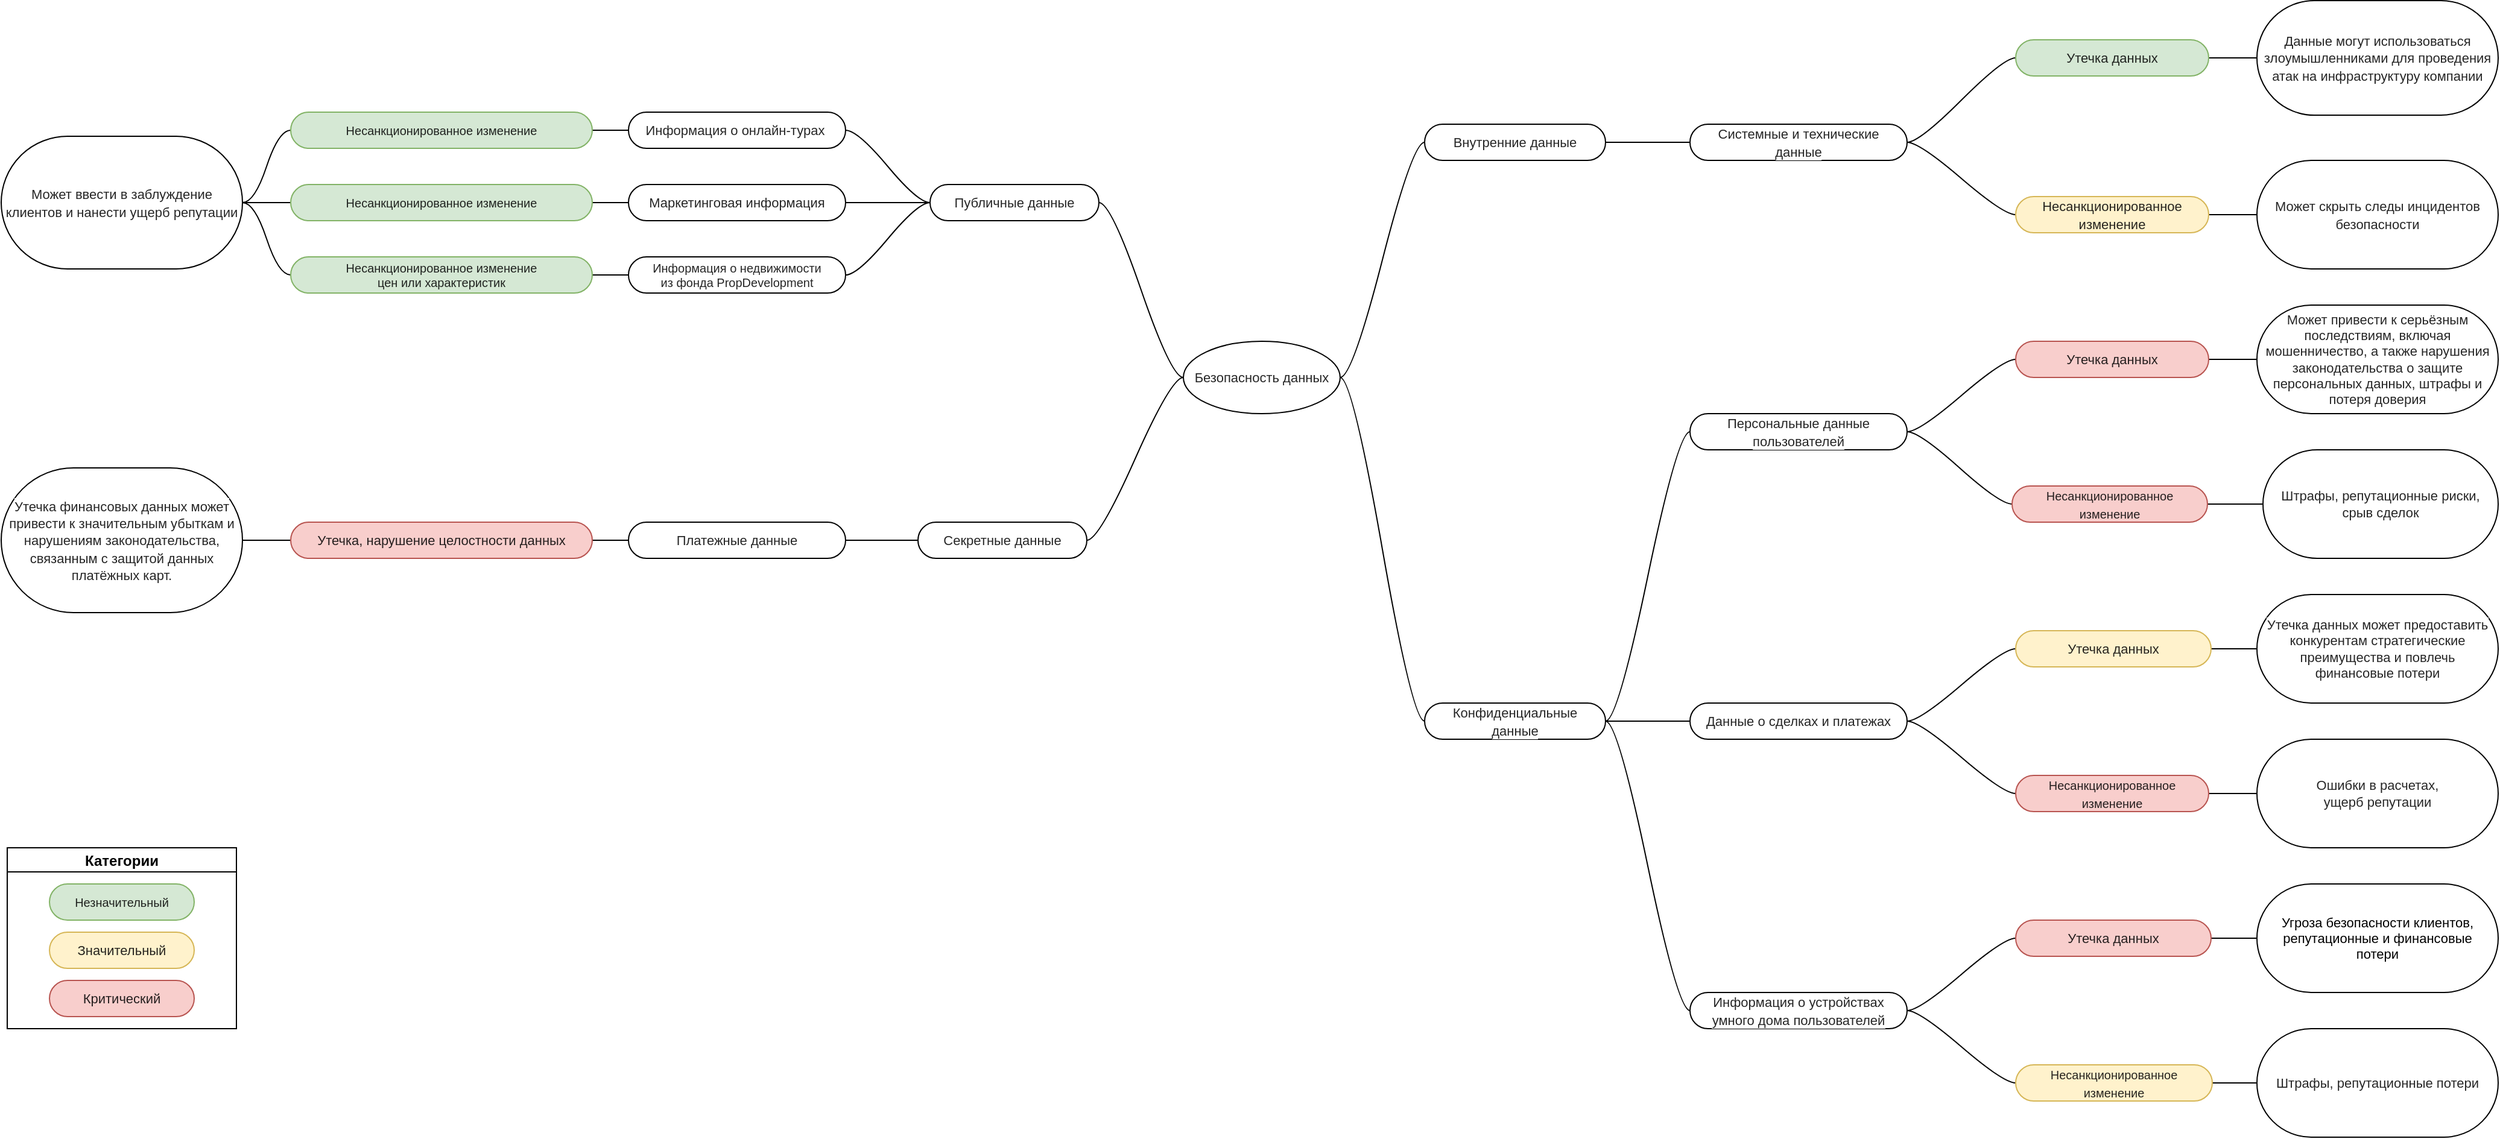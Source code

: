 <mxfile version="24.8.9">
  <diagram name="Страница — 1" id="ZLk0wpcOrdVUAG72wh9_">
    <mxGraphModel grid="1" page="1" gridSize="10" guides="1" tooltips="1" connect="1" arrows="1" fold="1" pageScale="1" pageWidth="827" pageHeight="1169" math="0" shadow="0">
      <root>
        <mxCell id="0" />
        <mxCell id="1" parent="0" />
        <mxCell id="mfOrz1sO9TEt-c64eaKJ-34" value="" style="edgeStyle=entityRelationEdgeStyle;rounded=0;orthogonalLoop=1;jettySize=auto;html=1;startArrow=none;endArrow=none;segment=10;curved=1;sourcePerimeterSpacing=0;targetPerimeterSpacing=0;" edge="1" parent="1" source="mfOrz1sO9TEt-c64eaKJ-30" target="mfOrz1sO9TEt-c64eaKJ-33">
          <mxGeometry relative="1" as="geometry" />
        </mxCell>
        <mxCell id="mfOrz1sO9TEt-c64eaKJ-30" value="&lt;span style=&quot;box-sizing: inherit; color: rgba(0, 0, 0, 0.85); font-family: &amp;quot;YS Text&amp;quot;, sans-serif; text-align: left; white-space-collapse: preserve-breaks; background-color: rgb(255, 255, 255);&quot;&gt;&lt;font style=&quot;font-size: 11px;&quot;&gt;Секретные данные&lt;/font&gt;&lt;/span&gt;" style="whiteSpace=wrap;html=1;rounded=1;arcSize=50;align=center;verticalAlign=middle;strokeWidth=1;autosize=1;spacing=4;treeFolding=1;treeMoving=1;newEdgeStyle={&quot;edgeStyle&quot;:&quot;entityRelationEdgeStyle&quot;,&quot;startArrow&quot;:&quot;none&quot;,&quot;endArrow&quot;:&quot;none&quot;,&quot;segment&quot;:10,&quot;curved&quot;:1,&quot;sourcePerimeterSpacing&quot;:0,&quot;targetPerimeterSpacing&quot;:0};" vertex="1" parent="1">
          <mxGeometry x="160" y="500" width="140" height="30" as="geometry" />
        </mxCell>
        <mxCell id="mfOrz1sO9TEt-c64eaKJ-32" style="edgeStyle=entityRelationEdgeStyle;rounded=0;orthogonalLoop=1;jettySize=auto;html=1;startArrow=none;endArrow=none;segment=10;curved=1;sourcePerimeterSpacing=0;targetPerimeterSpacing=0;entryX=1;entryY=0.5;entryDx=0;entryDy=0;exitX=0;exitY=0.5;exitDx=0;exitDy=0;" edge="1" parent="1" source="mfOrz1sO9TEt-c64eaKJ-6" target="mfOrz1sO9TEt-c64eaKJ-30">
          <mxGeometry relative="1" as="geometry" />
        </mxCell>
        <mxCell id="mfOrz1sO9TEt-c64eaKJ-6" value="&lt;span style=&quot;color: rgba(0, 0, 0, 0.85); font-family: &amp;quot;YS Text&amp;quot;, sans-serif; text-align: start; white-space-collapse: preserve; background-color: rgb(255, 255, 255);&quot;&gt;Безопасность данных&lt;/span&gt;" style="ellipse;whiteSpace=wrap;html=1;align=center;treeFolding=1;treeMoving=1;newEdgeStyle={&quot;edgeStyle&quot;:&quot;entityRelationEdgeStyle&quot;,&quot;startArrow&quot;:&quot;none&quot;,&quot;endArrow&quot;:&quot;none&quot;,&quot;segment&quot;:10,&quot;curved&quot;:1,&quot;sourcePerimeterSpacing&quot;:0,&quot;targetPerimeterSpacing&quot;:0};fontSize=11;" vertex="1" parent="1">
          <mxGeometry x="380" y="350" width="130" height="60" as="geometry" />
        </mxCell>
        <mxCell id="mfOrz1sO9TEt-c64eaKJ-2" value="" style="edgeStyle=entityRelationEdgeStyle;startArrow=none;endArrow=none;segment=10;curved=1;sourcePerimeterSpacing=0;targetPerimeterSpacing=0;rounded=0;" edge="1" parent="1" source="mfOrz1sO9TEt-c64eaKJ-6" target="mfOrz1sO9TEt-c64eaKJ-7">
          <mxGeometry relative="1" as="geometry" />
        </mxCell>
        <mxCell id="mfOrz1sO9TEt-c64eaKJ-4" value="" style="edgeStyle=entityRelationEdgeStyle;startArrow=none;endArrow=none;segment=10;curved=1;sourcePerimeterSpacing=0;targetPerimeterSpacing=0;rounded=0;" edge="1" parent="1" source="mfOrz1sO9TEt-c64eaKJ-6" target="mfOrz1sO9TEt-c64eaKJ-9">
          <mxGeometry relative="1" as="geometry" />
        </mxCell>
        <mxCell id="mfOrz1sO9TEt-c64eaKJ-31" style="edgeStyle=entityRelationEdgeStyle;rounded=0;orthogonalLoop=1;jettySize=auto;html=1;startArrow=none;endArrow=none;segment=10;curved=1;sourcePerimeterSpacing=0;targetPerimeterSpacing=0;entryX=0;entryY=0.5;entryDx=0;entryDy=0;exitX=1;exitY=0.5;exitDx=0;exitDy=0;" edge="1" parent="1" source="mfOrz1sO9TEt-c64eaKJ-6" target="mfOrz1sO9TEt-c64eaKJ-29">
          <mxGeometry relative="1" as="geometry">
            <Array as="points">
              <mxPoint x="400" y="810" />
              <mxPoint x="420" y="790" />
            </Array>
          </mxGeometry>
        </mxCell>
        <mxCell id="mfOrz1sO9TEt-c64eaKJ-43" value="" style="edgeStyle=entityRelationEdgeStyle;rounded=0;orthogonalLoop=1;jettySize=auto;html=1;startArrow=none;endArrow=none;segment=10;curved=1;sourcePerimeterSpacing=0;targetPerimeterSpacing=0;" edge="1" parent="1" source="mfOrz1sO9TEt-c64eaKJ-9" target="mfOrz1sO9TEt-c64eaKJ-42">
          <mxGeometry relative="1" as="geometry" />
        </mxCell>
        <mxCell id="mfOrz1sO9TEt-c64eaKJ-45" value="" style="edgeStyle=entityRelationEdgeStyle;rounded=0;orthogonalLoop=1;jettySize=auto;html=1;startArrow=none;endArrow=none;segment=10;curved=1;sourcePerimeterSpacing=0;targetPerimeterSpacing=0;" edge="1" parent="1" source="mfOrz1sO9TEt-c64eaKJ-9" target="mfOrz1sO9TEt-c64eaKJ-44">
          <mxGeometry relative="1" as="geometry" />
        </mxCell>
        <mxCell id="mfOrz1sO9TEt-c64eaKJ-47" value="" style="edgeStyle=entityRelationEdgeStyle;rounded=0;orthogonalLoop=1;jettySize=auto;html=1;startArrow=none;endArrow=none;segment=10;curved=1;sourcePerimeterSpacing=0;targetPerimeterSpacing=0;" edge="1" parent="1" source="mfOrz1sO9TEt-c64eaKJ-9" target="mfOrz1sO9TEt-c64eaKJ-46">
          <mxGeometry relative="1" as="geometry" />
        </mxCell>
        <mxCell id="mfOrz1sO9TEt-c64eaKJ-9" value="&lt;span style=&quot;color: rgba(0, 0, 0, 0.85); font-family: &amp;quot;YS Text&amp;quot;, sans-serif; text-align: left; white-space-collapse: preserve-breaks; background-color: rgb(255, 255, 255);&quot;&gt;Публичные данные&lt;/span&gt;" style="whiteSpace=wrap;html=1;rounded=1;arcSize=50;align=center;verticalAlign=middle;strokeWidth=1;autosize=1;spacing=4;treeFolding=1;treeMoving=1;newEdgeStyle={&quot;edgeStyle&quot;:&quot;entityRelationEdgeStyle&quot;,&quot;startArrow&quot;:&quot;none&quot;,&quot;endArrow&quot;:&quot;none&quot;,&quot;segment&quot;:10,&quot;curved&quot;:1,&quot;sourcePerimeterSpacing&quot;:0,&quot;targetPerimeterSpacing&quot;:0};fontSize=11;" vertex="1" parent="1">
          <mxGeometry x="170" y="220" width="140" height="30" as="geometry" />
        </mxCell>
        <mxCell id="mfOrz1sO9TEt-c64eaKJ-85" style="edgeStyle=entityRelationEdgeStyle;rounded=0;orthogonalLoop=1;jettySize=auto;html=1;startArrow=none;endArrow=none;segment=10;curved=1;sourcePerimeterSpacing=0;targetPerimeterSpacing=0;entryX=0;entryY=0.5;entryDx=0;entryDy=0;" edge="1" parent="1" source="mfOrz1sO9TEt-c64eaKJ-29" target="mfOrz1sO9TEt-c64eaKJ-84">
          <mxGeometry relative="1" as="geometry" />
        </mxCell>
        <mxCell id="mfOrz1sO9TEt-c64eaKJ-29" value="&lt;span style=&quot;box-sizing: inherit; color: rgba(0, 0, 0, 0.85); font-family: &amp;quot;YS Text&amp;quot;, sans-serif; text-align: left; white-space-collapse: preserve-breaks; background-color: rgb(255, 255, 255);&quot;&gt;Внутренние данные&lt;/span&gt;" style="whiteSpace=wrap;html=1;rounded=1;arcSize=50;align=center;verticalAlign=middle;strokeWidth=1;autosize=1;spacing=4;treeFolding=1;treeMoving=1;newEdgeStyle={&quot;edgeStyle&quot;:&quot;entityRelationEdgeStyle&quot;,&quot;startArrow&quot;:&quot;none&quot;,&quot;endArrow&quot;:&quot;none&quot;,&quot;segment&quot;:10,&quot;curved&quot;:1,&quot;sourcePerimeterSpacing&quot;:0,&quot;targetPerimeterSpacing&quot;:0};fontSize=11;fontStyle=0" vertex="1" parent="1">
          <mxGeometry x="580" y="170" width="150" height="30" as="geometry" />
        </mxCell>
        <mxCell id="mfOrz1sO9TEt-c64eaKJ-64" style="edgeStyle=entityRelationEdgeStyle;rounded=0;orthogonalLoop=1;jettySize=auto;html=1;startArrow=none;endArrow=none;segment=10;curved=1;sourcePerimeterSpacing=0;targetPerimeterSpacing=0;entryX=0;entryY=0.5;entryDx=0;entryDy=0;" edge="1" parent="1" source="mfOrz1sO9TEt-c64eaKJ-7" target="mfOrz1sO9TEt-c64eaKJ-59">
          <mxGeometry relative="1" as="geometry" />
        </mxCell>
        <mxCell id="mfOrz1sO9TEt-c64eaKJ-65" style="edgeStyle=entityRelationEdgeStyle;rounded=0;orthogonalLoop=1;jettySize=auto;html=1;startArrow=none;endArrow=none;segment=10;curved=1;sourcePerimeterSpacing=0;targetPerimeterSpacing=0;entryX=0;entryY=0.5;entryDx=0;entryDy=0;" edge="1" parent="1" source="mfOrz1sO9TEt-c64eaKJ-7" target="mfOrz1sO9TEt-c64eaKJ-58">
          <mxGeometry relative="1" as="geometry" />
        </mxCell>
        <mxCell id="mfOrz1sO9TEt-c64eaKJ-66" style="edgeStyle=entityRelationEdgeStyle;rounded=0;orthogonalLoop=1;jettySize=auto;html=1;startArrow=none;endArrow=none;segment=10;curved=1;sourcePerimeterSpacing=0;targetPerimeterSpacing=0;entryX=0;entryY=0.5;entryDx=0;entryDy=0;" edge="1" parent="1" source="mfOrz1sO9TEt-c64eaKJ-7" target="mfOrz1sO9TEt-c64eaKJ-61">
          <mxGeometry relative="1" as="geometry" />
        </mxCell>
        <mxCell id="mfOrz1sO9TEt-c64eaKJ-7" value="&lt;span style=&quot;box-sizing: inherit; color: rgba(0, 0, 0, 0.85); font-family: &amp;quot;YS Text&amp;quot;, sans-serif; text-align: left; white-space-collapse: preserve-breaks; background-color: rgb(255, 255, 255);&quot;&gt;&lt;font style=&quot;font-size: 11px;&quot;&gt;Конфиденциальные данные&lt;/font&gt;&lt;/span&gt;" style="whiteSpace=wrap;html=1;rounded=1;arcSize=50;align=center;verticalAlign=middle;strokeWidth=1;autosize=1;spacing=4;treeFolding=1;treeMoving=1;newEdgeStyle={&quot;edgeStyle&quot;:&quot;entityRelationEdgeStyle&quot;,&quot;startArrow&quot;:&quot;none&quot;,&quot;endArrow&quot;:&quot;none&quot;,&quot;segment&quot;:10,&quot;curved&quot;:1,&quot;sourcePerimeterSpacing&quot;:0,&quot;targetPerimeterSpacing&quot;:0};" vertex="1" parent="1">
          <mxGeometry x="580" y="650" width="150" height="30" as="geometry" />
        </mxCell>
        <mxCell id="mfOrz1sO9TEt-c64eaKJ-36" value="" style="edgeStyle=entityRelationEdgeStyle;rounded=0;orthogonalLoop=1;jettySize=auto;html=1;startArrow=none;endArrow=none;segment=10;curved=1;sourcePerimeterSpacing=0;targetPerimeterSpacing=0;" edge="1" parent="1" source="mfOrz1sO9TEt-c64eaKJ-33" target="mfOrz1sO9TEt-c64eaKJ-35">
          <mxGeometry relative="1" as="geometry" />
        </mxCell>
        <mxCell id="mfOrz1sO9TEt-c64eaKJ-33" value="&lt;span style=&quot;box-sizing: inherit; color: rgba(0, 0, 0, 0.85); font-family: &amp;quot;YS Text&amp;quot;, sans-serif; text-align: left; white-space-collapse: preserve-breaks; background-color: rgb(255, 255, 255);&quot;&gt;&lt;font style=&quot;font-size: 11px;&quot;&gt;Платежные данные&lt;/font&gt;&lt;/span&gt;" style="whiteSpace=wrap;html=1;rounded=1;arcSize=50;align=center;verticalAlign=middle;strokeWidth=1;autosize=1;spacing=4;treeFolding=1;treeMoving=1;newEdgeStyle={&quot;edgeStyle&quot;:&quot;entityRelationEdgeStyle&quot;,&quot;startArrow&quot;:&quot;none&quot;,&quot;endArrow&quot;:&quot;none&quot;,&quot;segment&quot;:10,&quot;curved&quot;:1,&quot;sourcePerimeterSpacing&quot;:0,&quot;targetPerimeterSpacing&quot;:0};" vertex="1" parent="1">
          <mxGeometry x="-80" y="500" width="180" height="30" as="geometry" />
        </mxCell>
        <mxCell id="mfOrz1sO9TEt-c64eaKJ-41" value="" style="edgeStyle=entityRelationEdgeStyle;rounded=0;orthogonalLoop=1;jettySize=auto;html=1;startArrow=none;endArrow=none;segment=10;curved=1;sourcePerimeterSpacing=0;targetPerimeterSpacing=0;" edge="1" parent="1" source="mfOrz1sO9TEt-c64eaKJ-35" target="mfOrz1sO9TEt-c64eaKJ-40">
          <mxGeometry relative="1" as="geometry" />
        </mxCell>
        <mxCell id="mfOrz1sO9TEt-c64eaKJ-35" value="&lt;span style=&quot;box-sizing: inherit; color: rgba(0, 0, 0, 0.85); font-family: &amp;quot;YS Text&amp;quot;, sans-serif; text-align: left; white-space-collapse: preserve-breaks;&quot;&gt;&lt;font style=&quot;font-size: 11px;&quot;&gt;Утечка, нарушение целостности данных&lt;/font&gt;&lt;/span&gt;" style="whiteSpace=wrap;html=1;rounded=1;arcSize=50;align=center;verticalAlign=middle;strokeWidth=1;autosize=1;spacing=4;treeFolding=1;treeMoving=1;newEdgeStyle={&quot;edgeStyle&quot;:&quot;entityRelationEdgeStyle&quot;,&quot;startArrow&quot;:&quot;none&quot;,&quot;endArrow&quot;:&quot;none&quot;,&quot;segment&quot;:10,&quot;curved&quot;:1,&quot;sourcePerimeterSpacing&quot;:0,&quot;targetPerimeterSpacing&quot;:0};fillColor=#f8cecc;strokeColor=#b85450;labelBackgroundColor=none;" vertex="1" parent="1">
          <mxGeometry x="-360" y="500" width="250" height="30" as="geometry" />
        </mxCell>
        <mxCell id="mfOrz1sO9TEt-c64eaKJ-40" value="&lt;span style=&quot;color: rgba(0, 0, 0, 0.85); font-family: &amp;quot;YS Text&amp;quot;, sans-serif; text-align: left; white-space-collapse: preserve-breaks; background-color: rgb(255, 255, 255);&quot;&gt;&lt;font style=&quot;font-size: 11px;&quot;&gt;Утечка финансовых данных может привести к значительным убыткам и нарушениям законодательства, связанным с защитой данных платёжных карт.&lt;/font&gt;&lt;/span&gt;" style="whiteSpace=wrap;html=1;rounded=1;arcSize=50;strokeWidth=1;autosize=1;spacing=4;" vertex="1" parent="1">
          <mxGeometry x="-600" y="455" width="200" height="120" as="geometry" />
        </mxCell>
        <mxCell id="mfOrz1sO9TEt-c64eaKJ-51" value="" style="edgeStyle=entityRelationEdgeStyle;rounded=0;orthogonalLoop=1;jettySize=auto;html=1;startArrow=none;endArrow=none;segment=10;curved=1;sourcePerimeterSpacing=0;targetPerimeterSpacing=0;" edge="1" parent="1" source="mfOrz1sO9TEt-c64eaKJ-42" target="mfOrz1sO9TEt-c64eaKJ-50">
          <mxGeometry relative="1" as="geometry" />
        </mxCell>
        <mxCell id="mfOrz1sO9TEt-c64eaKJ-42" value="&lt;span style=&quot;color: rgba(0, 0, 0, 0.85); font-family: &amp;quot;YS Text&amp;quot;, sans-serif; text-align: left; white-space-collapse: preserve-breaks; background-color: rgb(255, 255, 255);&quot;&gt;&lt;font&gt;Информация о недвижимости &lt;br&gt;из фонда PropDevelopment&lt;/font&gt;&lt;/span&gt;" style="whiteSpace=wrap;html=1;rounded=1;arcSize=50;align=center;verticalAlign=middle;strokeWidth=1;autosize=1;spacing=4;treeFolding=1;treeMoving=1;newEdgeStyle={&quot;edgeStyle&quot;:&quot;entityRelationEdgeStyle&quot;,&quot;startArrow&quot;:&quot;none&quot;,&quot;endArrow&quot;:&quot;none&quot;,&quot;segment&quot;:10,&quot;curved&quot;:1,&quot;sourcePerimeterSpacing&quot;:0,&quot;targetPerimeterSpacing&quot;:0};fontSize=10;" vertex="1" parent="1">
          <mxGeometry x="-80" y="280" width="180" height="30" as="geometry" />
        </mxCell>
        <mxCell id="mfOrz1sO9TEt-c64eaKJ-49" value="" style="edgeStyle=entityRelationEdgeStyle;rounded=0;orthogonalLoop=1;jettySize=auto;html=1;startArrow=none;endArrow=none;segment=10;curved=1;sourcePerimeterSpacing=0;targetPerimeterSpacing=0;" edge="1" parent="1" source="mfOrz1sO9TEt-c64eaKJ-44" target="mfOrz1sO9TEt-c64eaKJ-48">
          <mxGeometry relative="1" as="geometry" />
        </mxCell>
        <mxCell id="mfOrz1sO9TEt-c64eaKJ-44" value="&lt;span style=&quot;color: rgba(0, 0, 0, 0.85); font-family: &amp;quot;YS Text&amp;quot;, sans-serif; text-align: left; white-space-collapse: preserve-breaks; background-color: rgb(255, 255, 255);&quot;&gt;Информация о онлайн-турах&amp;nbsp;&lt;/span&gt;" style="whiteSpace=wrap;html=1;rounded=1;arcSize=50;align=center;verticalAlign=middle;strokeWidth=1;autosize=1;spacing=4;treeFolding=1;treeMoving=1;newEdgeStyle={&quot;edgeStyle&quot;:&quot;entityRelationEdgeStyle&quot;,&quot;startArrow&quot;:&quot;none&quot;,&quot;endArrow&quot;:&quot;none&quot;,&quot;segment&quot;:10,&quot;curved&quot;:1,&quot;sourcePerimeterSpacing&quot;:0,&quot;targetPerimeterSpacing&quot;:0};fontSize=11;" vertex="1" parent="1">
          <mxGeometry x="-80" y="160" width="180" height="30" as="geometry" />
        </mxCell>
        <mxCell id="mfOrz1sO9TEt-c64eaKJ-53" style="edgeStyle=entityRelationEdgeStyle;rounded=0;orthogonalLoop=1;jettySize=auto;html=1;startArrow=none;endArrow=none;segment=10;curved=1;sourcePerimeterSpacing=0;targetPerimeterSpacing=0;entryX=1;entryY=0.5;entryDx=0;entryDy=0;" edge="1" parent="1" source="mfOrz1sO9TEt-c64eaKJ-46" target="mfOrz1sO9TEt-c64eaKJ-52">
          <mxGeometry relative="1" as="geometry" />
        </mxCell>
        <mxCell id="mfOrz1sO9TEt-c64eaKJ-46" value="&lt;span style=&quot;color: rgba(0, 0, 0, 0.85); font-family: &amp;quot;YS Text&amp;quot;, sans-serif; text-align: left; white-space-collapse: preserve-breaks; background-color: rgb(255, 255, 255);&quot;&gt;Маркетинговая информация&lt;/span&gt;" style="whiteSpace=wrap;html=1;rounded=1;arcSize=50;align=center;verticalAlign=middle;strokeWidth=1;autosize=1;spacing=4;treeFolding=1;treeMoving=1;newEdgeStyle={&quot;edgeStyle&quot;:&quot;entityRelationEdgeStyle&quot;,&quot;startArrow&quot;:&quot;none&quot;,&quot;endArrow&quot;:&quot;none&quot;,&quot;segment&quot;:10,&quot;curved&quot;:1,&quot;sourcePerimeterSpacing&quot;:0,&quot;targetPerimeterSpacing&quot;:0};fontSize=11;" vertex="1" parent="1">
          <mxGeometry x="-80" y="220" width="180" height="30" as="geometry" />
        </mxCell>
        <mxCell id="mfOrz1sO9TEt-c64eaKJ-55" style="edgeStyle=entityRelationEdgeStyle;rounded=0;orthogonalLoop=1;jettySize=auto;html=1;startArrow=none;endArrow=none;segment=10;curved=1;sourcePerimeterSpacing=0;targetPerimeterSpacing=0;entryX=1;entryY=0.5;entryDx=0;entryDy=0;" edge="1" parent="1" source="mfOrz1sO9TEt-c64eaKJ-48" target="mfOrz1sO9TEt-c64eaKJ-54">
          <mxGeometry relative="1" as="geometry" />
        </mxCell>
        <mxCell id="mfOrz1sO9TEt-c64eaKJ-48" value="&lt;span style=&quot;color: rgba(0, 0, 0, 0.85); font-family: &amp;quot;YS Text&amp;quot;, sans-serif; text-align: left; white-space-collapse: preserve-breaks;&quot;&gt;&lt;font style=&quot;font-size: 10px;&quot;&gt;Несанкционированное изменение&lt;/font&gt;&lt;/span&gt;" style="whiteSpace=wrap;html=1;rounded=1;arcSize=50;align=center;verticalAlign=middle;strokeWidth=1;autosize=1;spacing=4;treeFolding=1;treeMoving=1;newEdgeStyle={&quot;edgeStyle&quot;:&quot;entityRelationEdgeStyle&quot;,&quot;startArrow&quot;:&quot;none&quot;,&quot;endArrow&quot;:&quot;none&quot;,&quot;segment&quot;:10,&quot;curved&quot;:1,&quot;sourcePerimeterSpacing&quot;:0,&quot;targetPerimeterSpacing&quot;:0};fontSize=11;fillColor=#d5e8d4;strokeColor=#82b366;labelBackgroundColor=none;" vertex="1" parent="1">
          <mxGeometry x="-360" y="160" width="250" height="30" as="geometry" />
        </mxCell>
        <mxCell id="mfOrz1sO9TEt-c64eaKJ-57" style="edgeStyle=entityRelationEdgeStyle;rounded=0;orthogonalLoop=1;jettySize=auto;html=1;startArrow=none;endArrow=none;segment=10;curved=1;sourcePerimeterSpacing=0;targetPerimeterSpacing=0;entryX=1;entryY=0.5;entryDx=0;entryDy=0;" edge="1" parent="1" source="mfOrz1sO9TEt-c64eaKJ-50" target="mfOrz1sO9TEt-c64eaKJ-54">
          <mxGeometry relative="1" as="geometry" />
        </mxCell>
        <mxCell id="mfOrz1sO9TEt-c64eaKJ-50" value="&lt;span style=&quot;color: rgba(0, 0, 0, 0.85); font-family: &amp;quot;YS Text&amp;quot;, sans-serif; text-align: left; white-space-collapse: preserve-breaks;&quot;&gt;Несанкционированное изменение &lt;br&gt;цен или характеристик&lt;/span&gt;" style="whiteSpace=wrap;html=1;rounded=1;arcSize=50;align=center;verticalAlign=middle;strokeWidth=1;autosize=1;spacing=4;treeFolding=1;treeMoving=1;newEdgeStyle={&quot;edgeStyle&quot;:&quot;entityRelationEdgeStyle&quot;,&quot;startArrow&quot;:&quot;none&quot;,&quot;endArrow&quot;:&quot;none&quot;,&quot;segment&quot;:10,&quot;curved&quot;:1,&quot;sourcePerimeterSpacing&quot;:0,&quot;targetPerimeterSpacing&quot;:0};fontSize=10;fillColor=#d5e8d4;strokeColor=#82b366;labelBackgroundColor=none;" vertex="1" parent="1">
          <mxGeometry x="-360" y="280" width="250" height="30" as="geometry" />
        </mxCell>
        <mxCell id="mfOrz1sO9TEt-c64eaKJ-56" style="edgeStyle=entityRelationEdgeStyle;rounded=0;orthogonalLoop=1;jettySize=auto;html=1;startArrow=none;endArrow=none;segment=10;curved=1;sourcePerimeterSpacing=0;targetPerimeterSpacing=0;entryX=1;entryY=0.5;entryDx=0;entryDy=0;" edge="1" parent="1" source="mfOrz1sO9TEt-c64eaKJ-52" target="mfOrz1sO9TEt-c64eaKJ-54">
          <mxGeometry relative="1" as="geometry" />
        </mxCell>
        <mxCell id="mfOrz1sO9TEt-c64eaKJ-52" value="&lt;span style=&quot;color: rgba(0, 0, 0, 0.85); font-family: &amp;quot;YS Text&amp;quot;, sans-serif; text-align: left; white-space-collapse: preserve-breaks;&quot;&gt;Несанкционированное изменение&lt;br&gt;&lt;/span&gt;" style="whiteSpace=wrap;html=1;rounded=1;arcSize=50;align=center;verticalAlign=middle;strokeWidth=1;autosize=1;spacing=4;treeFolding=1;treeMoving=1;newEdgeStyle={&quot;edgeStyle&quot;:&quot;entityRelationEdgeStyle&quot;,&quot;startArrow&quot;:&quot;none&quot;,&quot;endArrow&quot;:&quot;none&quot;,&quot;segment&quot;:10,&quot;curved&quot;:1,&quot;sourcePerimeterSpacing&quot;:0,&quot;targetPerimeterSpacing&quot;:0};fontSize=10;fillColor=#d5e8d4;strokeColor=#82b366;labelBackgroundColor=none;" vertex="1" parent="1">
          <mxGeometry x="-360" y="220" width="250" height="30" as="geometry" />
        </mxCell>
        <mxCell id="mfOrz1sO9TEt-c64eaKJ-54" value="&lt;span style=&quot;color: rgba(0, 0, 0, 0.85); font-family: &amp;quot;YS Text&amp;quot;, sans-serif; text-align: left; white-space-collapse: preserve-breaks; background-color: rgb(255, 255, 255);&quot;&gt;&lt;font style=&quot;font-size: 11px;&quot;&gt;Может ввести в заблуждение клиентов и нанести ущерб репутации&lt;/font&gt;&lt;/span&gt;" style="whiteSpace=wrap;html=1;rounded=1;arcSize=50;strokeWidth=1;autosize=1;spacing=4;" vertex="1" parent="1">
          <mxGeometry x="-600" y="180" width="200" height="110" as="geometry" />
        </mxCell>
        <mxCell id="mfOrz1sO9TEt-c64eaKJ-71" style="edgeStyle=entityRelationEdgeStyle;rounded=0;orthogonalLoop=1;jettySize=auto;html=1;startArrow=none;endArrow=none;segment=10;curved=1;sourcePerimeterSpacing=0;targetPerimeterSpacing=0;entryX=0;entryY=0.5;entryDx=0;entryDy=0;" edge="1" parent="1" source="mfOrz1sO9TEt-c64eaKJ-58" target="mfOrz1sO9TEt-c64eaKJ-68">
          <mxGeometry relative="1" as="geometry" />
        </mxCell>
        <mxCell id="mfOrz1sO9TEt-c64eaKJ-73" style="edgeStyle=entityRelationEdgeStyle;rounded=0;orthogonalLoop=1;jettySize=auto;html=1;startArrow=none;endArrow=none;segment=10;curved=1;sourcePerimeterSpacing=0;targetPerimeterSpacing=0;entryX=0;entryY=0.5;entryDx=0;entryDy=0;" edge="1" parent="1" source="mfOrz1sO9TEt-c64eaKJ-58" target="mfOrz1sO9TEt-c64eaKJ-70">
          <mxGeometry relative="1" as="geometry" />
        </mxCell>
        <mxCell id="mfOrz1sO9TEt-c64eaKJ-58" value="&lt;span style=&quot;box-sizing: inherit; color: rgba(0, 0, 0, 0.85); font-family: &amp;quot;YS Text&amp;quot;, sans-serif; text-align: left; white-space-collapse: preserve-breaks; background-color: rgb(255, 255, 255);&quot;&gt;&lt;font style=&quot;font-size: 11px;&quot;&gt;Персональные данные пользователей&lt;/font&gt;&lt;/span&gt;" style="whiteSpace=wrap;html=1;rounded=1;arcSize=50;align=center;verticalAlign=middle;strokeWidth=1;autosize=1;spacing=4;treeFolding=1;treeMoving=1;newEdgeStyle={&quot;edgeStyle&quot;:&quot;entityRelationEdgeStyle&quot;,&quot;startArrow&quot;:&quot;none&quot;,&quot;endArrow&quot;:&quot;none&quot;,&quot;segment&quot;:10,&quot;curved&quot;:1,&quot;sourcePerimeterSpacing&quot;:0,&quot;targetPerimeterSpacing&quot;:0};" vertex="1" parent="1">
          <mxGeometry x="800" y="410" width="180" height="30" as="geometry" />
        </mxCell>
        <mxCell id="mfOrz1sO9TEt-c64eaKJ-76" style="edgeStyle=entityRelationEdgeStyle;rounded=0;orthogonalLoop=1;jettySize=auto;html=1;startArrow=none;endArrow=none;segment=10;curved=1;sourcePerimeterSpacing=0;targetPerimeterSpacing=0;entryX=0;entryY=0.5;entryDx=0;entryDy=0;" edge="1" parent="1" source="mfOrz1sO9TEt-c64eaKJ-59" target="mfOrz1sO9TEt-c64eaKJ-74">
          <mxGeometry relative="1" as="geometry" />
        </mxCell>
        <mxCell id="mfOrz1sO9TEt-c64eaKJ-77" style="edgeStyle=entityRelationEdgeStyle;rounded=0;orthogonalLoop=1;jettySize=auto;html=1;startArrow=none;endArrow=none;segment=10;curved=1;sourcePerimeterSpacing=0;targetPerimeterSpacing=0;entryX=0;entryY=0.5;entryDx=0;entryDy=0;" edge="1" parent="1" source="mfOrz1sO9TEt-c64eaKJ-59" target="mfOrz1sO9TEt-c64eaKJ-75">
          <mxGeometry relative="1" as="geometry" />
        </mxCell>
        <mxCell id="mfOrz1sO9TEt-c64eaKJ-59" value="&lt;span style=&quot;box-sizing: inherit; color: rgba(0, 0, 0, 0.85); font-family: &amp;quot;YS Text&amp;quot;, sans-serif; text-align: start; white-space-collapse: preserve; background-color: rgb(255, 255, 255);&quot;&gt;&lt;font style=&quot;font-size: 11px;&quot;&gt;Данные о сделках и платежах&lt;/font&gt;&lt;/span&gt;" style="whiteSpace=wrap;html=1;rounded=1;arcSize=50;align=center;verticalAlign=middle;strokeWidth=1;autosize=1;spacing=4;treeFolding=1;treeMoving=1;newEdgeStyle={&quot;edgeStyle&quot;:&quot;entityRelationEdgeStyle&quot;,&quot;startArrow&quot;:&quot;none&quot;,&quot;endArrow&quot;:&quot;none&quot;,&quot;segment&quot;:10,&quot;curved&quot;:1,&quot;sourcePerimeterSpacing&quot;:0,&quot;targetPerimeterSpacing&quot;:0};" vertex="1" parent="1">
          <mxGeometry x="800" y="650" width="180" height="30" as="geometry" />
        </mxCell>
        <mxCell id="mfOrz1sO9TEt-c64eaKJ-81" style="edgeStyle=entityRelationEdgeStyle;rounded=0;orthogonalLoop=1;jettySize=auto;html=1;startArrow=none;endArrow=none;segment=10;curved=1;sourcePerimeterSpacing=0;targetPerimeterSpacing=0;entryX=0;entryY=0.5;entryDx=0;entryDy=0;" edge="1" parent="1" source="mfOrz1sO9TEt-c64eaKJ-61" target="mfOrz1sO9TEt-c64eaKJ-79">
          <mxGeometry relative="1" as="geometry" />
        </mxCell>
        <mxCell id="mfOrz1sO9TEt-c64eaKJ-82" style="edgeStyle=entityRelationEdgeStyle;rounded=0;orthogonalLoop=1;jettySize=auto;html=1;startArrow=none;endArrow=none;segment=10;curved=1;sourcePerimeterSpacing=0;targetPerimeterSpacing=0;entryX=0;entryY=0.5;entryDx=0;entryDy=0;" edge="1" parent="1" source="mfOrz1sO9TEt-c64eaKJ-61" target="mfOrz1sO9TEt-c64eaKJ-80">
          <mxGeometry relative="1" as="geometry" />
        </mxCell>
        <mxCell id="mfOrz1sO9TEt-c64eaKJ-61" value="&lt;span style=&quot;box-sizing: inherit; color: rgba(0, 0, 0, 0.85); font-family: &amp;quot;YS Text&amp;quot;, sans-serif; text-align: start; white-space-collapse: preserve; background-color: rgb(255, 255, 255);&quot;&gt;&lt;font style=&quot;font-size: 11px;&quot;&gt;Информация о устройствах умного дома пользователей&lt;/font&gt;&lt;/span&gt;" style="whiteSpace=wrap;html=1;rounded=1;arcSize=50;align=center;verticalAlign=middle;strokeWidth=1;autosize=1;spacing=4;treeFolding=1;treeMoving=1;newEdgeStyle={&quot;edgeStyle&quot;:&quot;entityRelationEdgeStyle&quot;,&quot;startArrow&quot;:&quot;none&quot;,&quot;endArrow&quot;:&quot;none&quot;,&quot;segment&quot;:10,&quot;curved&quot;:1,&quot;sourcePerimeterSpacing&quot;:0,&quot;targetPerimeterSpacing&quot;:0};" vertex="1" parent="1">
          <mxGeometry x="800" y="890" width="180" height="30" as="geometry" />
        </mxCell>
        <mxCell id="mfOrz1sO9TEt-c64eaKJ-95" style="edgeStyle=entityRelationEdgeStyle;rounded=0;orthogonalLoop=1;jettySize=auto;html=1;startArrow=none;endArrow=none;segment=10;curved=1;sourcePerimeterSpacing=0;targetPerimeterSpacing=0;entryX=0;entryY=0.5;entryDx=0;entryDy=0;" edge="1" parent="1" source="mfOrz1sO9TEt-c64eaKJ-68" target="mfOrz1sO9TEt-c64eaKJ-94">
          <mxGeometry relative="1" as="geometry" />
        </mxCell>
        <mxCell id="mfOrz1sO9TEt-c64eaKJ-68" value="&lt;span style=&quot;box-sizing: inherit; color: rgba(0, 0, 0, 0.85); font-family: &amp;quot;YS Text&amp;quot;, sans-serif; text-align: left; white-space-collapse: preserve-breaks;&quot;&gt;&lt;font style=&quot;font-size: 11px;&quot;&gt;Утечка данных&lt;/font&gt;&lt;/span&gt;" style="whiteSpace=wrap;html=1;rounded=1;arcSize=50;align=center;verticalAlign=middle;strokeWidth=1;autosize=1;spacing=4;treeFolding=1;treeMoving=1;newEdgeStyle={&quot;edgeStyle&quot;:&quot;entityRelationEdgeStyle&quot;,&quot;startArrow&quot;:&quot;none&quot;,&quot;endArrow&quot;:&quot;none&quot;,&quot;segment&quot;:10,&quot;curved&quot;:1,&quot;sourcePerimeterSpacing&quot;:0,&quot;targetPerimeterSpacing&quot;:0};fillColor=#f8cecc;strokeColor=#b85450;labelBackgroundColor=none;" vertex="1" parent="1">
          <mxGeometry x="1070" y="350" width="160" height="30" as="geometry" />
        </mxCell>
        <mxCell id="mfOrz1sO9TEt-c64eaKJ-97" style="edgeStyle=entityRelationEdgeStyle;rounded=0;orthogonalLoop=1;jettySize=auto;html=1;startArrow=none;endArrow=none;segment=10;curved=1;sourcePerimeterSpacing=0;targetPerimeterSpacing=0;entryX=0;entryY=0.5;entryDx=0;entryDy=0;" edge="1" parent="1" source="mfOrz1sO9TEt-c64eaKJ-70" target="mfOrz1sO9TEt-c64eaKJ-96">
          <mxGeometry relative="1" as="geometry" />
        </mxCell>
        <mxCell id="mfOrz1sO9TEt-c64eaKJ-70" value="&lt;span style=&quot;color: rgba(0, 0, 0, 0.85); font-family: &amp;quot;YS Text&amp;quot;, sans-serif; font-size: 10px; text-align: left; white-space-collapse: preserve-breaks;&quot;&gt;Несанкционированное&lt;br&gt;изменение&lt;/span&gt;" style="whiteSpace=wrap;html=1;rounded=1;arcSize=50;align=center;verticalAlign=middle;strokeWidth=1;autosize=1;spacing=4;treeFolding=1;treeMoving=1;newEdgeStyle={&quot;edgeStyle&quot;:&quot;entityRelationEdgeStyle&quot;,&quot;startArrow&quot;:&quot;none&quot;,&quot;endArrow&quot;:&quot;none&quot;,&quot;segment&quot;:10,&quot;curved&quot;:1,&quot;sourcePerimeterSpacing&quot;:0,&quot;targetPerimeterSpacing&quot;:0};fillColor=#f8cecc;strokeColor=#b85450;labelBackgroundColor=none;" vertex="1" parent="1">
          <mxGeometry x="1067" y="470" width="162" height="30" as="geometry" />
        </mxCell>
        <mxCell id="mfOrz1sO9TEt-c64eaKJ-102" style="edgeStyle=entityRelationEdgeStyle;rounded=0;orthogonalLoop=1;jettySize=auto;html=1;startArrow=none;endArrow=none;segment=10;curved=1;sourcePerimeterSpacing=0;targetPerimeterSpacing=0;entryX=0;entryY=0.5;entryDx=0;entryDy=0;" edge="1" parent="1" source="mfOrz1sO9TEt-c64eaKJ-74" target="mfOrz1sO9TEt-c64eaKJ-98">
          <mxGeometry relative="1" as="geometry" />
        </mxCell>
        <mxCell id="mfOrz1sO9TEt-c64eaKJ-74" value="&lt;span style=&quot;box-sizing: inherit; color: rgba(0, 0, 0, 0.85); font-family: &amp;quot;YS Text&amp;quot;, sans-serif; text-align: left; white-space-collapse: preserve-breaks;&quot;&gt;&lt;font style=&quot;font-size: 11px;&quot;&gt;Утечка данных&lt;/font&gt;&lt;/span&gt;" style="whiteSpace=wrap;html=1;rounded=1;arcSize=50;align=center;verticalAlign=middle;strokeWidth=1;autosize=1;spacing=4;treeFolding=1;treeMoving=1;newEdgeStyle={&quot;edgeStyle&quot;:&quot;entityRelationEdgeStyle&quot;,&quot;startArrow&quot;:&quot;none&quot;,&quot;endArrow&quot;:&quot;none&quot;,&quot;segment&quot;:10,&quot;curved&quot;:1,&quot;sourcePerimeterSpacing&quot;:0,&quot;targetPerimeterSpacing&quot;:0};fillColor=#fff2cc;strokeColor=#d6b656;labelBackgroundColor=none;" vertex="1" parent="1">
          <mxGeometry x="1070" y="590" width="162" height="30" as="geometry" />
        </mxCell>
        <mxCell id="mfOrz1sO9TEt-c64eaKJ-103" style="edgeStyle=entityRelationEdgeStyle;rounded=0;orthogonalLoop=1;jettySize=auto;html=1;startArrow=none;endArrow=none;segment=10;curved=1;sourcePerimeterSpacing=0;targetPerimeterSpacing=0;entryX=0;entryY=0.5;entryDx=0;entryDy=0;" edge="1" parent="1" source="mfOrz1sO9TEt-c64eaKJ-75" target="mfOrz1sO9TEt-c64eaKJ-99">
          <mxGeometry relative="1" as="geometry" />
        </mxCell>
        <mxCell id="mfOrz1sO9TEt-c64eaKJ-75" value="&lt;span style=&quot;color: rgba(0, 0, 0, 0.85); font-family: &amp;quot;YS Text&amp;quot;, sans-serif; font-size: 10px; text-align: left; white-space-collapse: preserve-breaks;&quot;&gt;Несанкционированное&lt;br&gt;изменение&lt;/span&gt;" style="whiteSpace=wrap;html=1;rounded=1;arcSize=50;align=center;verticalAlign=middle;strokeWidth=1;autosize=1;spacing=4;treeFolding=1;treeMoving=1;newEdgeStyle={&quot;edgeStyle&quot;:&quot;entityRelationEdgeStyle&quot;,&quot;startArrow&quot;:&quot;none&quot;,&quot;endArrow&quot;:&quot;none&quot;,&quot;segment&quot;:10,&quot;curved&quot;:1,&quot;sourcePerimeterSpacing&quot;:0,&quot;targetPerimeterSpacing&quot;:0};fillColor=#f8cecc;strokeColor=#b85450;labelBackgroundColor=none;" vertex="1" parent="1">
          <mxGeometry x="1070" y="710" width="160" height="30" as="geometry" />
        </mxCell>
        <mxCell id="mfOrz1sO9TEt-c64eaKJ-104" style="edgeStyle=entityRelationEdgeStyle;rounded=0;orthogonalLoop=1;jettySize=auto;html=1;startArrow=none;endArrow=none;segment=10;curved=1;sourcePerimeterSpacing=0;targetPerimeterSpacing=0;" edge="1" parent="1" source="mfOrz1sO9TEt-c64eaKJ-79" target="mfOrz1sO9TEt-c64eaKJ-100">
          <mxGeometry relative="1" as="geometry" />
        </mxCell>
        <mxCell id="mfOrz1sO9TEt-c64eaKJ-79" value="&lt;span style=&quot;box-sizing: inherit; color: rgba(0, 0, 0, 0.85); font-family: &amp;quot;YS Text&amp;quot;, sans-serif; text-align: left; white-space-collapse: preserve-breaks;&quot;&gt;&lt;font style=&quot;font-size: 11px;&quot;&gt;Утечка данных&lt;/font&gt;&lt;/span&gt;" style="whiteSpace=wrap;html=1;rounded=1;arcSize=50;align=center;verticalAlign=middle;strokeWidth=1;autosize=1;spacing=4;treeFolding=1;treeMoving=1;newEdgeStyle={&quot;edgeStyle&quot;:&quot;entityRelationEdgeStyle&quot;,&quot;startArrow&quot;:&quot;none&quot;,&quot;endArrow&quot;:&quot;none&quot;,&quot;segment&quot;:10,&quot;curved&quot;:1,&quot;sourcePerimeterSpacing&quot;:0,&quot;targetPerimeterSpacing&quot;:0};fillColor=#f8cecc;strokeColor=#b85450;labelBackgroundColor=none;" vertex="1" parent="1">
          <mxGeometry x="1070" y="830" width="162" height="30" as="geometry" />
        </mxCell>
        <mxCell id="mfOrz1sO9TEt-c64eaKJ-105" style="edgeStyle=entityRelationEdgeStyle;rounded=0;orthogonalLoop=1;jettySize=auto;html=1;startArrow=none;endArrow=none;segment=10;curved=1;sourcePerimeterSpacing=0;targetPerimeterSpacing=0;" edge="1" parent="1" source="mfOrz1sO9TEt-c64eaKJ-80" target="mfOrz1sO9TEt-c64eaKJ-101">
          <mxGeometry relative="1" as="geometry" />
        </mxCell>
        <mxCell id="mfOrz1sO9TEt-c64eaKJ-80" value="&lt;span style=&quot;color: rgba(0, 0, 0, 0.85); font-family: &amp;quot;YS Text&amp;quot;, sans-serif; font-size: 10px; text-align: left; white-space-collapse: preserve-breaks;&quot;&gt;Несанкционированное&lt;br&gt;изменение&lt;/span&gt;" style="whiteSpace=wrap;html=1;rounded=1;arcSize=50;align=center;verticalAlign=middle;strokeWidth=1;autosize=1;spacing=4;treeFolding=1;treeMoving=1;newEdgeStyle={&quot;edgeStyle&quot;:&quot;entityRelationEdgeStyle&quot;,&quot;startArrow&quot;:&quot;none&quot;,&quot;endArrow&quot;:&quot;none&quot;,&quot;segment&quot;:10,&quot;curved&quot;:1,&quot;sourcePerimeterSpacing&quot;:0,&quot;targetPerimeterSpacing&quot;:0};fillColor=#fff2cc;strokeColor=#d6b656;labelBackgroundColor=none;" vertex="1" parent="1">
          <mxGeometry x="1070" y="950" width="163" height="30" as="geometry" />
        </mxCell>
        <mxCell id="mfOrz1sO9TEt-c64eaKJ-88" style="edgeStyle=entityRelationEdgeStyle;rounded=0;orthogonalLoop=1;jettySize=auto;html=1;startArrow=none;endArrow=none;segment=10;curved=1;sourcePerimeterSpacing=0;targetPerimeterSpacing=0;entryX=0;entryY=0.5;entryDx=0;entryDy=0;" edge="1" parent="1" source="mfOrz1sO9TEt-c64eaKJ-84" target="mfOrz1sO9TEt-c64eaKJ-86">
          <mxGeometry relative="1" as="geometry" />
        </mxCell>
        <mxCell id="mfOrz1sO9TEt-c64eaKJ-89" style="edgeStyle=entityRelationEdgeStyle;rounded=0;orthogonalLoop=1;jettySize=auto;html=1;startArrow=none;endArrow=none;segment=10;curved=1;sourcePerimeterSpacing=0;targetPerimeterSpacing=0;" edge="1" parent="1" source="mfOrz1sO9TEt-c64eaKJ-84" target="mfOrz1sO9TEt-c64eaKJ-87">
          <mxGeometry relative="1" as="geometry" />
        </mxCell>
        <mxCell id="mfOrz1sO9TEt-c64eaKJ-84" value="&lt;span style=&quot;box-sizing: inherit; color: rgba(0, 0, 0, 0.85); font-family: &amp;quot;YS Text&amp;quot;, sans-serif; text-align: start; white-space-collapse: preserve; background-color: rgb(255, 255, 255);&quot;&gt;&lt;font style=&quot;font-size: 11px;&quot;&gt;Системные и технические данные&lt;/font&gt;&lt;/span&gt;" style="whiteSpace=wrap;html=1;rounded=1;arcSize=50;align=center;verticalAlign=middle;strokeWidth=1;autosize=1;spacing=4;treeFolding=1;treeMoving=1;newEdgeStyle={&quot;edgeStyle&quot;:&quot;entityRelationEdgeStyle&quot;,&quot;startArrow&quot;:&quot;none&quot;,&quot;endArrow&quot;:&quot;none&quot;,&quot;segment&quot;:10,&quot;curved&quot;:1,&quot;sourcePerimeterSpacing&quot;:0,&quot;targetPerimeterSpacing&quot;:0};" vertex="1" parent="1">
          <mxGeometry x="800" y="170" width="180" height="30" as="geometry" />
        </mxCell>
        <mxCell id="mfOrz1sO9TEt-c64eaKJ-92" style="edgeStyle=entityRelationEdgeStyle;rounded=0;orthogonalLoop=1;jettySize=auto;html=1;startArrow=none;endArrow=none;segment=10;curved=1;sourcePerimeterSpacing=0;targetPerimeterSpacing=0;" edge="1" parent="1" source="mfOrz1sO9TEt-c64eaKJ-86" target="mfOrz1sO9TEt-c64eaKJ-90">
          <mxGeometry relative="1" as="geometry" />
        </mxCell>
        <mxCell id="mfOrz1sO9TEt-c64eaKJ-86" value="&lt;span style=&quot;box-sizing: inherit; color: rgba(0, 0, 0, 0.85); font-family: &amp;quot;YS Text&amp;quot;, sans-serif; text-align: left; white-space-collapse: preserve-breaks;&quot;&gt;&lt;font style=&quot;font-size: 11px;&quot;&gt;Утечка данных&lt;/font&gt;&lt;/span&gt;" style="whiteSpace=wrap;html=1;rounded=1;arcSize=50;align=center;verticalAlign=middle;strokeWidth=1;autosize=1;spacing=4;treeFolding=1;treeMoving=1;newEdgeStyle={&quot;edgeStyle&quot;:&quot;entityRelationEdgeStyle&quot;,&quot;startArrow&quot;:&quot;none&quot;,&quot;endArrow&quot;:&quot;none&quot;,&quot;segment&quot;:10,&quot;curved&quot;:1,&quot;sourcePerimeterSpacing&quot;:0,&quot;targetPerimeterSpacing&quot;:0};labelBackgroundColor=none;fillColor=#d5e8d4;strokeColor=#82b366;" vertex="1" parent="1">
          <mxGeometry x="1070" y="100" width="160" height="30" as="geometry" />
        </mxCell>
        <mxCell id="mfOrz1sO9TEt-c64eaKJ-93" style="edgeStyle=entityRelationEdgeStyle;rounded=0;orthogonalLoop=1;jettySize=auto;html=1;startArrow=none;endArrow=none;segment=10;curved=1;sourcePerimeterSpacing=0;targetPerimeterSpacing=0;" edge="1" parent="1" source="mfOrz1sO9TEt-c64eaKJ-87" target="mfOrz1sO9TEt-c64eaKJ-91">
          <mxGeometry relative="1" as="geometry" />
        </mxCell>
        <mxCell id="mfOrz1sO9TEt-c64eaKJ-87" value="&lt;span style=&quot;box-sizing: inherit; color: rgba(0, 0, 0, 0.85); font-family: &amp;quot;YS Text&amp;quot;, sans-serif; text-align: left; white-space-collapse: preserve-breaks;&quot;&gt;&lt;font style=&quot;font-size: 11px;&quot;&gt;Несанкционированное изменение&lt;/font&gt;&lt;/span&gt;" style="whiteSpace=wrap;html=1;rounded=1;arcSize=50;align=center;verticalAlign=middle;strokeWidth=1;autosize=1;spacing=4;treeFolding=1;treeMoving=1;newEdgeStyle={&quot;edgeStyle&quot;:&quot;entityRelationEdgeStyle&quot;,&quot;startArrow&quot;:&quot;none&quot;,&quot;endArrow&quot;:&quot;none&quot;,&quot;segment&quot;:10,&quot;curved&quot;:1,&quot;sourcePerimeterSpacing&quot;:0,&quot;targetPerimeterSpacing&quot;:0};fillColor=#fff2cc;strokeColor=#d6b656;labelBackgroundColor=none;" vertex="1" parent="1">
          <mxGeometry x="1070" y="230" width="160" height="30" as="geometry" />
        </mxCell>
        <mxCell id="mfOrz1sO9TEt-c64eaKJ-90" value="&lt;span style=&quot;color: rgba(0, 0, 0, 0.85); font-family: &amp;quot;YS Text&amp;quot;, sans-serif; text-align: left; white-space-collapse: preserve-breaks; background-color: rgb(255, 255, 255);&quot;&gt;&lt;font style=&quot;font-size: 11px;&quot;&gt;Данные могут использоваться злоумышленниками для проведения атак на инфраструктуру компании&lt;/font&gt;&lt;/span&gt;" style="whiteSpace=wrap;html=1;rounded=1;arcSize=50;strokeWidth=1;autosize=1;spacing=4;" vertex="1" parent="1">
          <mxGeometry x="1270" y="67.5" width="200" height="95" as="geometry" />
        </mxCell>
        <mxCell id="mfOrz1sO9TEt-c64eaKJ-91" value="&lt;span style=&quot;color: rgba(0, 0, 0, 0.85); font-family: &amp;quot;YS Text&amp;quot;, sans-serif; text-align: left; white-space-collapse: preserve-breaks; background-color: rgb(255, 255, 255);&quot;&gt;&lt;font style=&quot;font-size: 11px;&quot;&gt;Может скрыть следы инцидентов безопасности&lt;/font&gt;&lt;/span&gt;" style="whiteSpace=wrap;html=1;rounded=1;arcSize=50;strokeWidth=1;autosize=1;spacing=4;" vertex="1" parent="1">
          <mxGeometry x="1270" y="200" width="200" height="90" as="geometry" />
        </mxCell>
        <mxCell id="mfOrz1sO9TEt-c64eaKJ-94" value="&lt;span style=&quot;color: rgba(0, 0, 0, 0.85); font-family: &amp;quot;YS Text&amp;quot;, sans-serif; text-align: left; white-space-collapse: preserve-breaks; background-color: rgb(255, 255, 255);&quot;&gt;Может привести к серьёзным последствиям, включая мошенничество, а также нарушения законодательства о защите персональных данных, штрафы и потеря доверия&lt;/span&gt;" style="whiteSpace=wrap;html=1;rounded=1;arcSize=50;strokeWidth=1;autosize=1;spacing=4;fontSize=11;" vertex="1" parent="1">
          <mxGeometry x="1270" y="320" width="200" height="90" as="geometry" />
        </mxCell>
        <mxCell id="mfOrz1sO9TEt-c64eaKJ-96" value="&lt;span style=&quot;color: rgba(0, 0, 0, 0.85); font-family: &amp;quot;YS Text&amp;quot;, sans-serif; text-align: left; white-space-collapse: preserve-breaks; background-color: rgb(255, 255, 255);&quot;&gt;Штрафы, репутационные риски, &lt;br/&gt;срыв сделок&lt;/span&gt;" style="whiteSpace=wrap;html=1;rounded=1;arcSize=50;strokeWidth=1;autosize=1;spacing=4;fontSize=11;" vertex="1" parent="1">
          <mxGeometry x="1275" y="440" width="195" height="90" as="geometry" />
        </mxCell>
        <mxCell id="mfOrz1sO9TEt-c64eaKJ-98" value="&lt;span style=&quot;color: rgba(0, 0, 0, 0.85); font-family: &amp;quot;YS Text&amp;quot;, sans-serif; text-align: left; white-space-collapse: preserve-breaks; background-color: rgb(255, 255, 255);&quot;&gt;&lt;font&gt;Утечка данных может предоставить конкурентам стратегические преимущества и повлечь финансовые потери&lt;/font&gt;&lt;/span&gt;" style="whiteSpace=wrap;html=1;rounded=1;arcSize=50;strokeWidth=1;autosize=1;spacing=4;fontSize=11;" vertex="1" parent="1">
          <mxGeometry x="1270" y="560" width="200" height="90" as="geometry" />
        </mxCell>
        <mxCell id="mfOrz1sO9TEt-c64eaKJ-99" value="&lt;span style=&quot;color: rgba(0, 0, 0, 0.85); font-family: &amp;quot;YS Text&amp;quot;, sans-serif; text-align: left; white-space-collapse: preserve-breaks; background-color: rgb(255, 255, 255);&quot;&gt;Ошибки в расчетах, &lt;br/&gt;ущерб репутации&lt;/span&gt;" style="whiteSpace=wrap;html=1;rounded=1;arcSize=50;strokeWidth=1;autosize=1;spacing=4;fontSize=11;" vertex="1" parent="1">
          <mxGeometry x="1270" y="680" width="200" height="90" as="geometry" />
        </mxCell>
        <mxCell id="mfOrz1sO9TEt-c64eaKJ-100" value="&lt;div style=&quot;&quot;&gt;&lt;font face=&quot;YS Text, sans-serif&quot;&gt;&lt;span style=&quot;white-space-collapse: preserve-breaks; background-color: rgb(255, 255, 255);&quot;&gt;Угроза безопасности клиентов, репутационные и финансовые потери&lt;/span&gt;&lt;/font&gt;&lt;/div&gt;" style="whiteSpace=wrap;html=1;rounded=1;arcSize=50;strokeWidth=1;autosize=1;spacing=4;fontSize=11;align=center;fontColor=#000000;" vertex="1" parent="1">
          <mxGeometry x="1270" y="800" width="200" height="90" as="geometry" />
        </mxCell>
        <mxCell id="mfOrz1sO9TEt-c64eaKJ-101" value="&lt;span style=&quot;color: rgba(0, 0, 0, 0.85); font-family: &amp;quot;YS Text&amp;quot;, sans-serif; text-align: left; white-space-collapse: preserve-breaks; background-color: rgb(255, 255, 255);&quot;&gt;Штрафы, репутационные потери&lt;/span&gt;" style="whiteSpace=wrap;html=1;rounded=1;arcSize=50;strokeWidth=1;autosize=1;spacing=4;fontSize=11;" vertex="1" parent="1">
          <mxGeometry x="1270" y="920" width="200" height="90" as="geometry" />
        </mxCell>
        <mxCell id="mBJZWYQIL3d5nEz3DSUQ-1" value="Категории" style="swimlane;startSize=20;horizontal=1;containerType=tree;" vertex="1" parent="1">
          <mxGeometry x="-595" y="770" width="190" height="150" as="geometry" />
        </mxCell>
        <mxCell id="mfOrz1sO9TEt-c64eaKJ-106" value="&lt;span style=&quot;color: rgba(0, 0, 0, 0.85); font-family: &amp;quot;YS Text&amp;quot;, sans-serif; text-align: left; white-space-collapse: preserve-breaks;&quot;&gt;&lt;font style=&quot;font-size: 10px;&quot;&gt;Незначительный&lt;/font&gt;&lt;/span&gt;" style="whiteSpace=wrap;html=1;rounded=1;arcSize=50;align=center;verticalAlign=middle;strokeWidth=1;autosize=1;spacing=4;treeFolding=1;treeMoving=1;newEdgeStyle={&quot;edgeStyle&quot;:&quot;entityRelationEdgeStyle&quot;,&quot;startArrow&quot;:&quot;none&quot;,&quot;endArrow&quot;:&quot;none&quot;,&quot;segment&quot;:10,&quot;curved&quot;:1,&quot;sourcePerimeterSpacing&quot;:0,&quot;targetPerimeterSpacing&quot;:0};fontSize=11;fillColor=#d5e8d4;strokeColor=#82b366;labelBackgroundColor=none;" vertex="1" parent="mBJZWYQIL3d5nEz3DSUQ-1">
          <mxGeometry x="35" y="30" width="120" height="30" as="geometry" />
        </mxCell>
        <mxCell id="mfOrz1sO9TEt-c64eaKJ-108" value="&lt;span style=&quot;box-sizing: inherit; color: rgba(0, 0, 0, 0.85); font-family: &amp;quot;YS Text&amp;quot;, sans-serif; text-align: left; white-space-collapse: preserve-breaks;&quot;&gt;&lt;font style=&quot;font-size: 11px;&quot;&gt;Значительный&lt;/font&gt;&lt;/span&gt;" style="whiteSpace=wrap;html=1;rounded=1;arcSize=50;align=center;verticalAlign=middle;strokeWidth=1;autosize=1;spacing=4;treeFolding=1;treeMoving=1;newEdgeStyle={&quot;edgeStyle&quot;:&quot;entityRelationEdgeStyle&quot;,&quot;startArrow&quot;:&quot;none&quot;,&quot;endArrow&quot;:&quot;none&quot;,&quot;segment&quot;:10,&quot;curved&quot;:1,&quot;sourcePerimeterSpacing&quot;:0,&quot;targetPerimeterSpacing&quot;:0};fillColor=#fff2cc;strokeColor=#d6b656;labelBackgroundColor=none;" vertex="1" parent="mBJZWYQIL3d5nEz3DSUQ-1">
          <mxGeometry x="35" y="70" width="120" height="30" as="geometry" />
        </mxCell>
        <mxCell id="mfOrz1sO9TEt-c64eaKJ-107" value="&lt;span style=&quot;box-sizing: inherit; color: rgba(0, 0, 0, 0.85); font-family: &amp;quot;YS Text&amp;quot;, sans-serif; text-align: left; white-space-collapse: preserve-breaks;&quot;&gt;&lt;font style=&quot;font-size: 11px;&quot;&gt;Критический&lt;/font&gt;&lt;/span&gt;" style="whiteSpace=wrap;html=1;rounded=1;arcSize=50;align=center;verticalAlign=middle;strokeWidth=1;autosize=1;spacing=4;treeFolding=1;treeMoving=1;newEdgeStyle={&quot;edgeStyle&quot;:&quot;entityRelationEdgeStyle&quot;,&quot;startArrow&quot;:&quot;none&quot;,&quot;endArrow&quot;:&quot;none&quot;,&quot;segment&quot;:10,&quot;curved&quot;:1,&quot;sourcePerimeterSpacing&quot;:0,&quot;targetPerimeterSpacing&quot;:0};fillColor=#f8cecc;strokeColor=#b85450;labelBackgroundColor=none;" vertex="1" parent="mBJZWYQIL3d5nEz3DSUQ-1">
          <mxGeometry x="35" y="110" width="120" height="30" as="geometry" />
        </mxCell>
      </root>
    </mxGraphModel>
  </diagram>
</mxfile>
